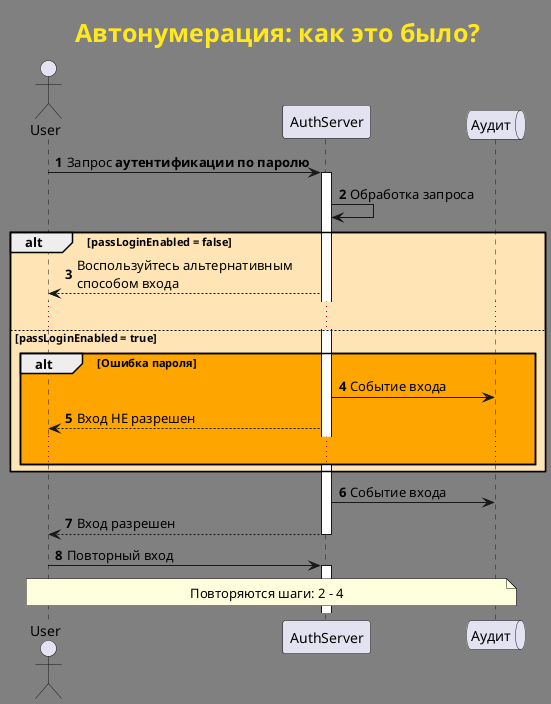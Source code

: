 @startuml
skinparam backgroundColor grey
autonumber
actor User as user
participant "AuthServer" as srv
queue "Аудит" as audit
title <color:#FFE81F><size:25>Автонумерация: как это было?
user -> srv ++: Запрос **аутентификации по паролю**
srv -> srv: Обработка запроса
alt #moccasin passLoginEnabled = false
    srv --> user: Воспользуйтесь альтернативным\nспособом входа
    ...
else passLoginEnabled = true
    alt #orange Ошибка пароля
        srv -> audit: Событие входа
        srv --> user: Вход НЕ разрешен
        ...
    end
end
 srv -> audit: Событие входа
srv --> user--: Вход разрешен
user -> srv++: Повторный вход
note across: Повторяются шаги: 2 - 4
@enduml